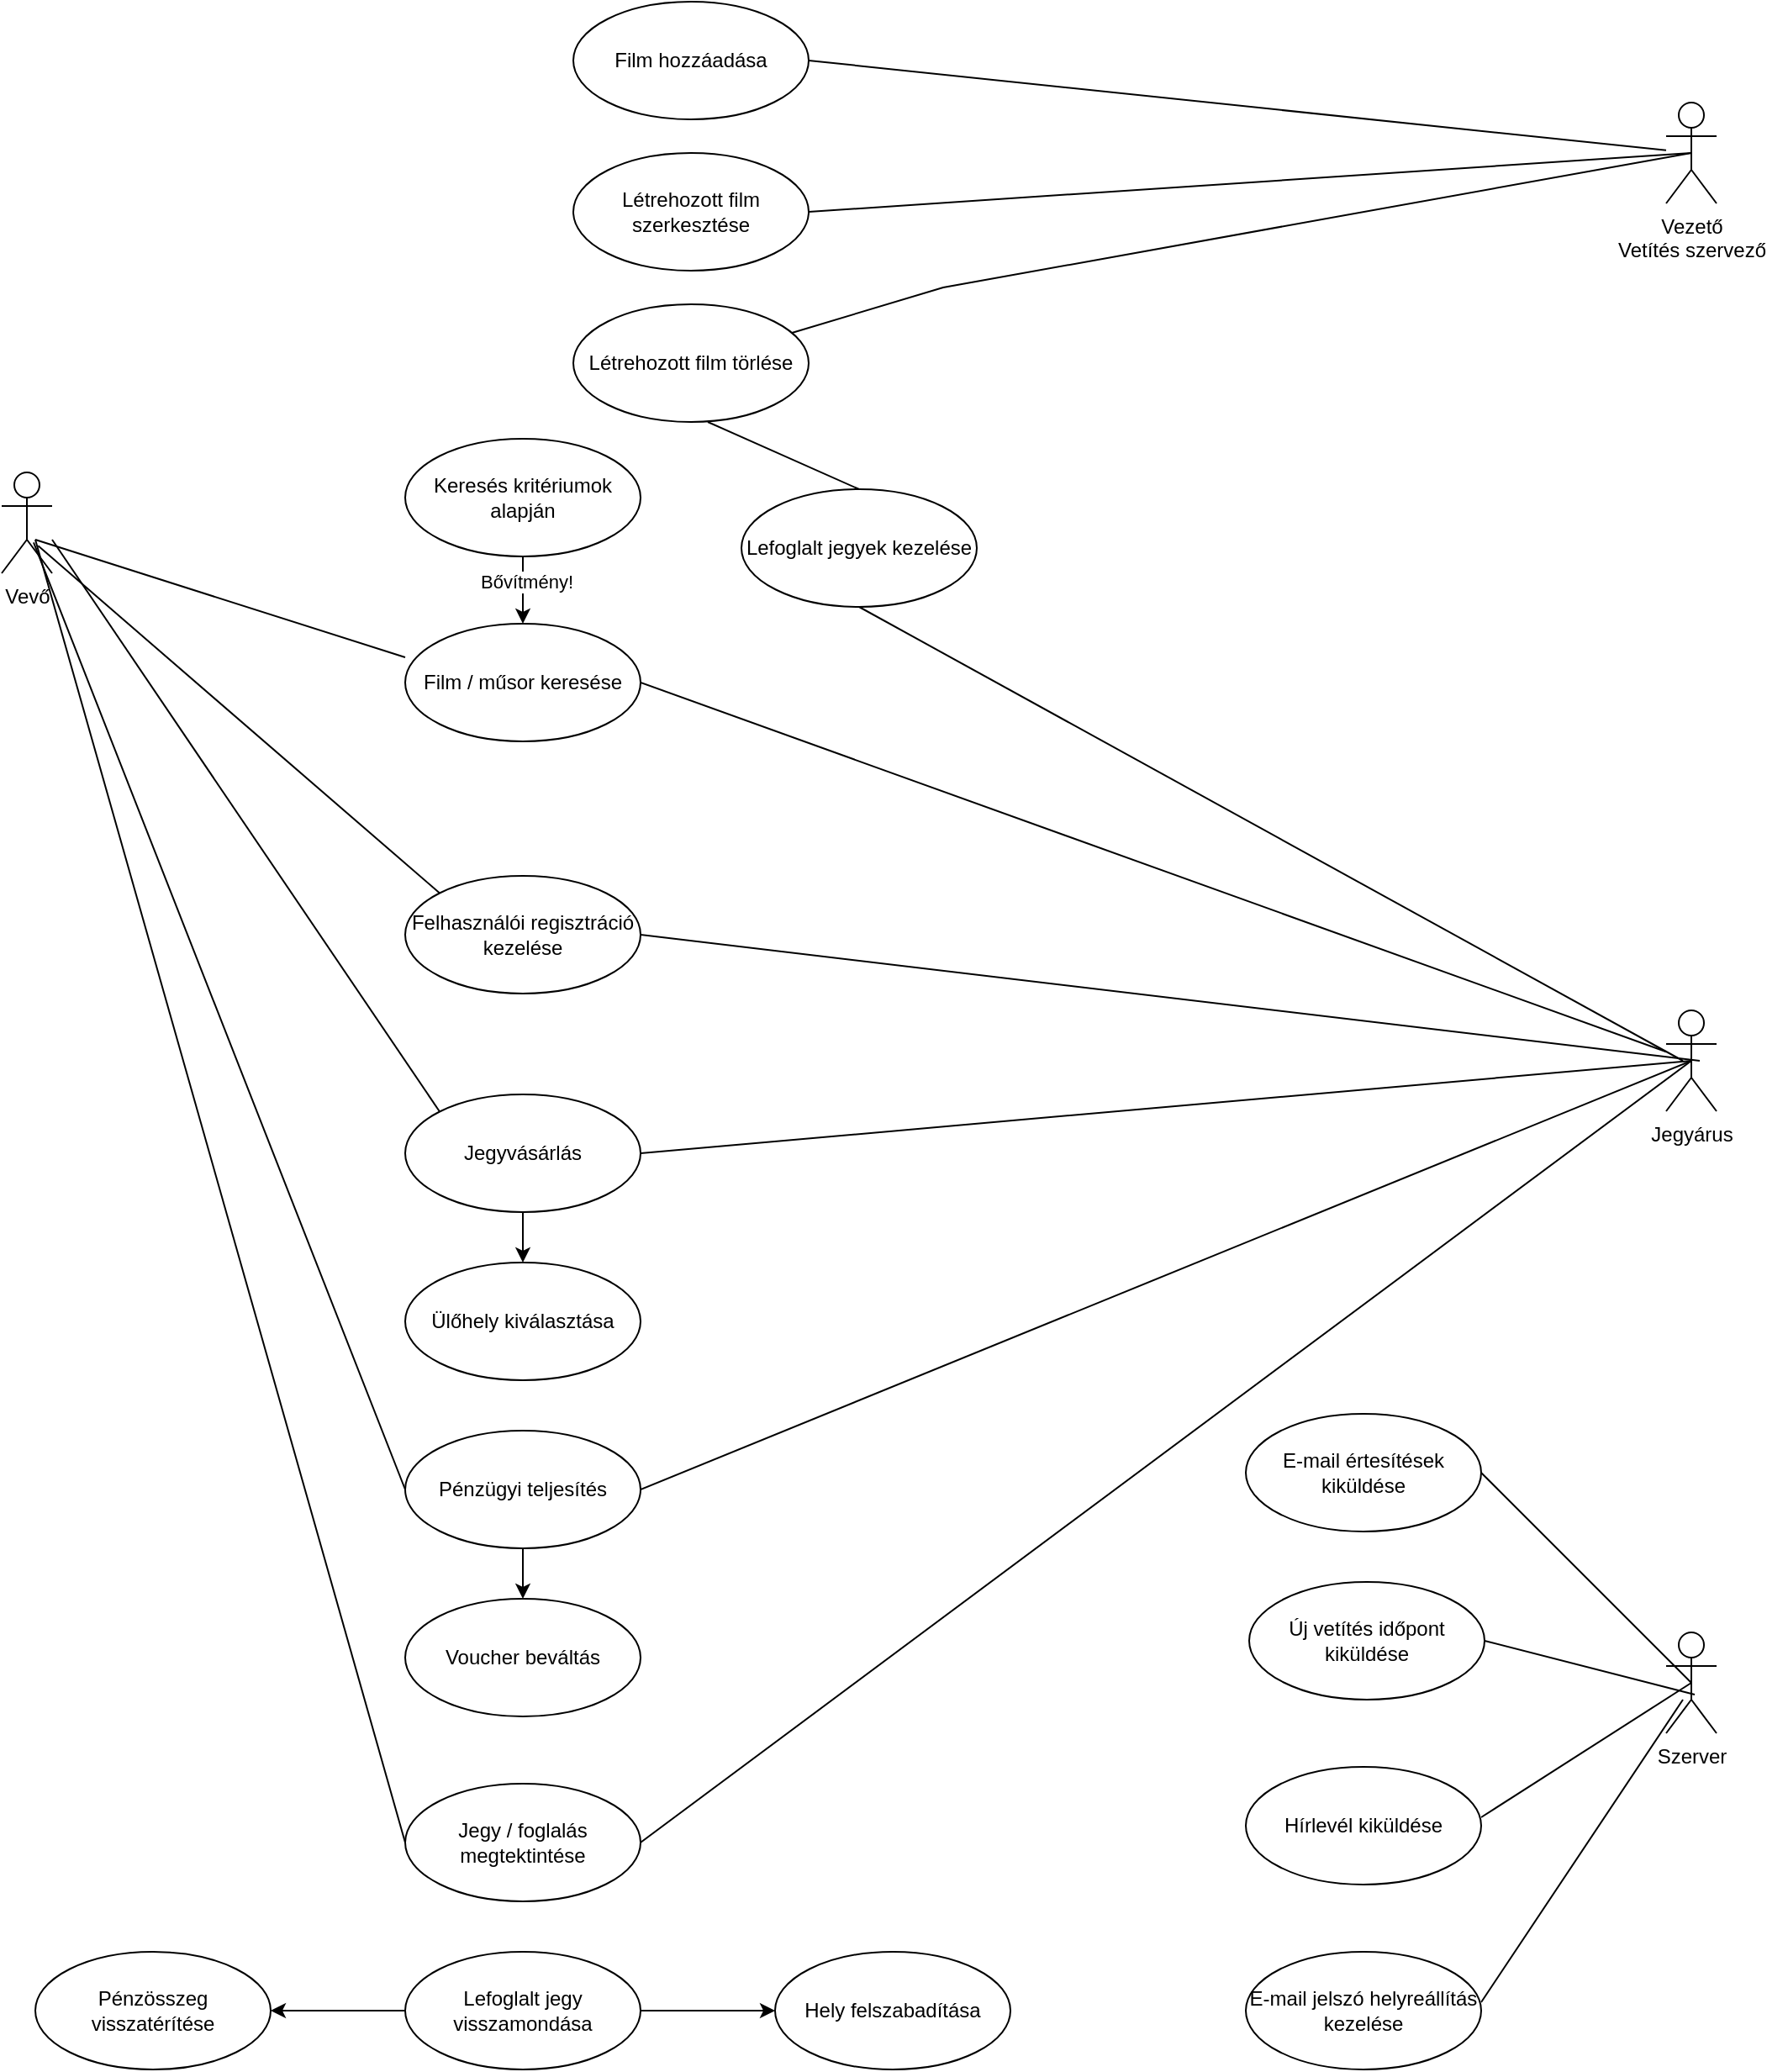 <mxfile version="24.8.1">
  <diagram name="1 oldal" id="G7YAGb-GRTgM3RclF5sT">
    <mxGraphModel dx="1213" dy="734" grid="1" gridSize="10" guides="1" tooltips="1" connect="1" arrows="1" fold="1" page="1" pageScale="1" pageWidth="827" pageHeight="1169" math="0" shadow="0">
      <root>
        <mxCell id="0" />
        <mxCell id="1" parent="0" />
        <mxCell id="06Rd3anvQY1BkfwB5fm3-1" value="Vevő" style="shape=umlActor;verticalLabelPosition=bottom;verticalAlign=top;html=1;" vertex="1" parent="1">
          <mxGeometry x="80" y="300" width="30" height="60" as="geometry" />
        </mxCell>
        <mxCell id="06Rd3anvQY1BkfwB5fm3-2" value="Vezető&lt;br&gt;Vetítés szervező" style="shape=umlActor;verticalLabelPosition=bottom;verticalAlign=top;html=1;" vertex="1" parent="1">
          <mxGeometry x="1070" y="80" width="30" height="60" as="geometry" />
        </mxCell>
        <mxCell id="06Rd3anvQY1BkfwB5fm3-3" value="Film hozzáadása" style="ellipse;whiteSpace=wrap;html=1;" vertex="1" parent="1">
          <mxGeometry x="420" y="20" width="140" height="70" as="geometry" />
        </mxCell>
        <mxCell id="06Rd3anvQY1BkfwB5fm3-4" value="Létrehozott film szerkesztése" style="ellipse;whiteSpace=wrap;html=1;" vertex="1" parent="1">
          <mxGeometry x="420" y="110" width="140" height="70" as="geometry" />
        </mxCell>
        <mxCell id="06Rd3anvQY1BkfwB5fm3-5" value="Létrehozott film törlése" style="ellipse;whiteSpace=wrap;html=1;" vertex="1" parent="1">
          <mxGeometry x="420" y="200" width="140" height="70" as="geometry" />
        </mxCell>
        <mxCell id="06Rd3anvQY1BkfwB5fm3-7" value="" style="endArrow=none;html=1;rounded=0;exitX=1;exitY=0.5;exitDx=0;exitDy=0;" edge="1" parent="1" source="06Rd3anvQY1BkfwB5fm3-3" target="06Rd3anvQY1BkfwB5fm3-2">
          <mxGeometry width="50" height="50" relative="1" as="geometry">
            <mxPoint x="390" y="400" as="sourcePoint" />
            <mxPoint x="440" y="350" as="targetPoint" />
          </mxGeometry>
        </mxCell>
        <mxCell id="06Rd3anvQY1BkfwB5fm3-8" value="" style="endArrow=none;html=1;rounded=0;exitX=1;exitY=0.5;exitDx=0;exitDy=0;entryX=0.5;entryY=0.5;entryDx=0;entryDy=0;entryPerimeter=0;" edge="1" parent="1" source="06Rd3anvQY1BkfwB5fm3-4" target="06Rd3anvQY1BkfwB5fm3-2">
          <mxGeometry width="50" height="50" relative="1" as="geometry">
            <mxPoint x="570" y="60" as="sourcePoint" />
            <mxPoint x="680" y="91" as="targetPoint" />
          </mxGeometry>
        </mxCell>
        <mxCell id="06Rd3anvQY1BkfwB5fm3-9" value="" style="endArrow=none;html=1;rounded=0;entryX=0.5;entryY=0.5;entryDx=0;entryDy=0;entryPerimeter=0;" edge="1" parent="1" source="06Rd3anvQY1BkfwB5fm3-5" target="06Rd3anvQY1BkfwB5fm3-2">
          <mxGeometry width="50" height="50" relative="1" as="geometry">
            <mxPoint x="580" y="75" as="sourcePoint" />
            <mxPoint x="690" y="106" as="targetPoint" />
            <Array as="points">
              <mxPoint x="640" y="190" />
            </Array>
          </mxGeometry>
        </mxCell>
        <mxCell id="06Rd3anvQY1BkfwB5fm3-10" value="Film / műsor keresése" style="ellipse;whiteSpace=wrap;html=1;" vertex="1" parent="1">
          <mxGeometry x="320" y="390" width="140" height="70" as="geometry" />
        </mxCell>
        <mxCell id="06Rd3anvQY1BkfwB5fm3-12" value="" style="endArrow=none;html=1;rounded=0;" edge="1" parent="1">
          <mxGeometry width="50" height="50" relative="1" as="geometry">
            <mxPoint x="320" y="410" as="sourcePoint" />
            <mxPoint x="320" y="410" as="targetPoint" />
            <Array as="points">
              <mxPoint x="100" y="340" />
            </Array>
          </mxGeometry>
        </mxCell>
        <mxCell id="06Rd3anvQY1BkfwB5fm3-13" value="Jegyárus" style="shape=umlActor;verticalLabelPosition=bottom;verticalAlign=top;html=1;outlineConnect=0;" vertex="1" parent="1">
          <mxGeometry x="1070" y="620" width="30" height="60" as="geometry" />
        </mxCell>
        <mxCell id="06Rd3anvQY1BkfwB5fm3-14" value="" style="endArrow=none;html=1;rounded=0;exitX=1;exitY=0.5;exitDx=0;exitDy=0;" edge="1" parent="1" source="06Rd3anvQY1BkfwB5fm3-10" target="06Rd3anvQY1BkfwB5fm3-13">
          <mxGeometry width="50" height="50" relative="1" as="geometry">
            <mxPoint x="470" y="440" as="sourcePoint" />
            <mxPoint x="440" y="550" as="targetPoint" />
          </mxGeometry>
        </mxCell>
        <mxCell id="06Rd3anvQY1BkfwB5fm3-15" value="Lefoglalt jegyek kezelése" style="ellipse;whiteSpace=wrap;html=1;" vertex="1" parent="1">
          <mxGeometry x="520" y="310" width="140" height="70" as="geometry" />
        </mxCell>
        <mxCell id="06Rd3anvQY1BkfwB5fm3-16" value="" style="endArrow=none;html=1;rounded=0;exitX=0.5;exitY=0;exitDx=0;exitDy=0;" edge="1" parent="1" source="06Rd3anvQY1BkfwB5fm3-15">
          <mxGeometry width="50" height="50" relative="1" as="geometry">
            <mxPoint x="450" y="320" as="sourcePoint" />
            <mxPoint x="500" y="270" as="targetPoint" />
          </mxGeometry>
        </mxCell>
        <mxCell id="06Rd3anvQY1BkfwB5fm3-17" value="" style="endArrow=none;html=1;rounded=0;entryX=0.5;entryY=1;entryDx=0;entryDy=0;" edge="1" parent="1" target="06Rd3anvQY1BkfwB5fm3-15">
          <mxGeometry width="50" height="50" relative="1" as="geometry">
            <mxPoint x="1080" y="650" as="sourcePoint" />
            <mxPoint x="660" y="390" as="targetPoint" />
          </mxGeometry>
        </mxCell>
        <mxCell id="06Rd3anvQY1BkfwB5fm3-18" value="Felhasználói regisztráció kezelése" style="ellipse;whiteSpace=wrap;html=1;" vertex="1" parent="1">
          <mxGeometry x="320" y="540" width="140" height="70" as="geometry" />
        </mxCell>
        <mxCell id="06Rd3anvQY1BkfwB5fm3-19" value="" style="endArrow=none;html=1;rounded=0;entryX=0.722;entryY=0.728;entryDx=0;entryDy=0;entryPerimeter=0;exitX=0;exitY=0;exitDx=0;exitDy=0;" edge="1" parent="1" source="06Rd3anvQY1BkfwB5fm3-18" target="06Rd3anvQY1BkfwB5fm3-1">
          <mxGeometry width="50" height="50" relative="1" as="geometry">
            <mxPoint x="90" y="470" as="sourcePoint" />
            <mxPoint x="140" y="420" as="targetPoint" />
          </mxGeometry>
        </mxCell>
        <mxCell id="06Rd3anvQY1BkfwB5fm3-20" value="" style="endArrow=none;html=1;rounded=0;entryX=1;entryY=0.5;entryDx=0;entryDy=0;" edge="1" parent="1" target="06Rd3anvQY1BkfwB5fm3-18">
          <mxGeometry width="50" height="50" relative="1" as="geometry">
            <mxPoint x="1090" y="650" as="sourcePoint" />
            <mxPoint x="480" y="650" as="targetPoint" />
          </mxGeometry>
        </mxCell>
        <mxCell id="06Rd3anvQY1BkfwB5fm3-25" value="" style="edgeStyle=orthogonalEdgeStyle;rounded=0;orthogonalLoop=1;jettySize=auto;html=1;" edge="1" parent="1" source="06Rd3anvQY1BkfwB5fm3-21" target="06Rd3anvQY1BkfwB5fm3-24">
          <mxGeometry relative="1" as="geometry" />
        </mxCell>
        <mxCell id="06Rd3anvQY1BkfwB5fm3-21" value="Jegyvásárlás" style="ellipse;whiteSpace=wrap;html=1;" vertex="1" parent="1">
          <mxGeometry x="320" y="670" width="140" height="70" as="geometry" />
        </mxCell>
        <mxCell id="06Rd3anvQY1BkfwB5fm3-22" value="" style="endArrow=none;html=1;rounded=0;exitX=0;exitY=0;exitDx=0;exitDy=0;" edge="1" parent="1" source="06Rd3anvQY1BkfwB5fm3-21">
          <mxGeometry width="50" height="50" relative="1" as="geometry">
            <mxPoint x="60" y="390" as="sourcePoint" />
            <mxPoint x="110" y="340" as="targetPoint" />
          </mxGeometry>
        </mxCell>
        <mxCell id="06Rd3anvQY1BkfwB5fm3-23" value="" style="endArrow=none;html=1;rounded=0;exitX=1;exitY=0.5;exitDx=0;exitDy=0;entryX=0.5;entryY=0.5;entryDx=0;entryDy=0;entryPerimeter=0;" edge="1" parent="1" source="06Rd3anvQY1BkfwB5fm3-21" target="06Rd3anvQY1BkfwB5fm3-13">
          <mxGeometry width="50" height="50" relative="1" as="geometry">
            <mxPoint x="530" y="760" as="sourcePoint" />
            <mxPoint x="740" y="660" as="targetPoint" />
          </mxGeometry>
        </mxCell>
        <mxCell id="06Rd3anvQY1BkfwB5fm3-24" value="Ülőhely kiválasztása" style="ellipse;whiteSpace=wrap;html=1;" vertex="1" parent="1">
          <mxGeometry x="320" y="770" width="140" height="70" as="geometry" />
        </mxCell>
        <mxCell id="06Rd3anvQY1BkfwB5fm3-30" value="" style="edgeStyle=orthogonalEdgeStyle;rounded=0;orthogonalLoop=1;jettySize=auto;html=1;" edge="1" parent="1" source="06Rd3anvQY1BkfwB5fm3-26" target="06Rd3anvQY1BkfwB5fm3-29">
          <mxGeometry relative="1" as="geometry" />
        </mxCell>
        <mxCell id="06Rd3anvQY1BkfwB5fm3-26" value="Pénzügyi teljesítés" style="ellipse;whiteSpace=wrap;html=1;" vertex="1" parent="1">
          <mxGeometry x="320" y="870" width="140" height="70" as="geometry" />
        </mxCell>
        <mxCell id="06Rd3anvQY1BkfwB5fm3-27" value="" style="endArrow=none;html=1;rounded=0;entryX=0.633;entryY=0.694;entryDx=0;entryDy=0;entryPerimeter=0;exitX=0;exitY=0.5;exitDx=0;exitDy=0;" edge="1" parent="1" source="06Rd3anvQY1BkfwB5fm3-26" target="06Rd3anvQY1BkfwB5fm3-1">
          <mxGeometry width="50" height="50" relative="1" as="geometry">
            <mxPoint x="80" y="440" as="sourcePoint" />
            <mxPoint x="130" y="390" as="targetPoint" />
          </mxGeometry>
        </mxCell>
        <mxCell id="06Rd3anvQY1BkfwB5fm3-28" value="" style="endArrow=none;html=1;rounded=0;exitX=1;exitY=0.5;exitDx=0;exitDy=0;entryX=0.5;entryY=0.5;entryDx=0;entryDy=0;entryPerimeter=0;" edge="1" parent="1" source="06Rd3anvQY1BkfwB5fm3-26" target="06Rd3anvQY1BkfwB5fm3-13">
          <mxGeometry width="50" height="50" relative="1" as="geometry">
            <mxPoint x="580" y="870" as="sourcePoint" />
            <mxPoint x="740" y="660" as="targetPoint" />
          </mxGeometry>
        </mxCell>
        <mxCell id="06Rd3anvQY1BkfwB5fm3-29" value="Voucher beváltás" style="ellipse;whiteSpace=wrap;html=1;" vertex="1" parent="1">
          <mxGeometry x="320" y="970" width="140" height="70" as="geometry" />
        </mxCell>
        <mxCell id="06Rd3anvQY1BkfwB5fm3-31" value="Jegy / foglalás megtektintése" style="ellipse;whiteSpace=wrap;html=1;" vertex="1" parent="1">
          <mxGeometry x="320" y="1080" width="140" height="70" as="geometry" />
        </mxCell>
        <mxCell id="06Rd3anvQY1BkfwB5fm3-32" value="" style="endArrow=none;html=1;rounded=0;exitX=0;exitY=0.5;exitDx=0;exitDy=0;" edge="1" parent="1" source="06Rd3anvQY1BkfwB5fm3-31">
          <mxGeometry width="50" height="50" relative="1" as="geometry">
            <mxPoint x="70" y="480" as="sourcePoint" />
            <mxPoint x="100" y="340" as="targetPoint" />
          </mxGeometry>
        </mxCell>
        <mxCell id="06Rd3anvQY1BkfwB5fm3-33" value="" style="endArrow=none;html=1;rounded=0;exitX=1;exitY=0.5;exitDx=0;exitDy=0;entryX=0.5;entryY=0.5;entryDx=0;entryDy=0;entryPerimeter=0;" edge="1" parent="1" source="06Rd3anvQY1BkfwB5fm3-31" target="06Rd3anvQY1BkfwB5fm3-13">
          <mxGeometry width="50" height="50" relative="1" as="geometry">
            <mxPoint x="620" y="870" as="sourcePoint" />
            <mxPoint x="740" y="660" as="targetPoint" />
          </mxGeometry>
        </mxCell>
        <mxCell id="06Rd3anvQY1BkfwB5fm3-36" value="" style="edgeStyle=orthogonalEdgeStyle;rounded=0;orthogonalLoop=1;jettySize=auto;html=1;" edge="1" parent="1" source="06Rd3anvQY1BkfwB5fm3-34" target="06Rd3anvQY1BkfwB5fm3-35">
          <mxGeometry relative="1" as="geometry" />
        </mxCell>
        <mxCell id="06Rd3anvQY1BkfwB5fm3-38" value="" style="edgeStyle=orthogonalEdgeStyle;rounded=0;orthogonalLoop=1;jettySize=auto;html=1;" edge="1" parent="1" source="06Rd3anvQY1BkfwB5fm3-34" target="06Rd3anvQY1BkfwB5fm3-37">
          <mxGeometry relative="1" as="geometry" />
        </mxCell>
        <mxCell id="06Rd3anvQY1BkfwB5fm3-34" value="Lefoglalt jegy visszamondása" style="ellipse;whiteSpace=wrap;html=1;" vertex="1" parent="1">
          <mxGeometry x="320" y="1180" width="140" height="70" as="geometry" />
        </mxCell>
        <mxCell id="06Rd3anvQY1BkfwB5fm3-35" value="Pénzösszeg visszatérítése" style="ellipse;whiteSpace=wrap;html=1;" vertex="1" parent="1">
          <mxGeometry x="100" y="1180" width="140" height="70" as="geometry" />
        </mxCell>
        <mxCell id="06Rd3anvQY1BkfwB5fm3-37" value="Hely felszabadítása" style="ellipse;whiteSpace=wrap;html=1;" vertex="1" parent="1">
          <mxGeometry x="540" y="1180" width="140" height="70" as="geometry" />
        </mxCell>
        <mxCell id="06Rd3anvQY1BkfwB5fm3-39" value="Szerver" style="shape=umlActor;verticalLabelPosition=bottom;verticalAlign=top;html=1;" vertex="1" parent="1">
          <mxGeometry x="1070" y="990" width="30" height="60" as="geometry" />
        </mxCell>
        <mxCell id="06Rd3anvQY1BkfwB5fm3-43" value="E-mail értesítések kiküldése" style="ellipse;whiteSpace=wrap;html=1;" vertex="1" parent="1">
          <mxGeometry x="820" y="860" width="140" height="70" as="geometry" />
        </mxCell>
        <mxCell id="06Rd3anvQY1BkfwB5fm3-44" value="Új vetítés időpont kiküldése" style="ellipse;whiteSpace=wrap;html=1;" vertex="1" parent="1">
          <mxGeometry x="822" y="960" width="140" height="70" as="geometry" />
        </mxCell>
        <mxCell id="06Rd3anvQY1BkfwB5fm3-45" value="Hírlevél kiküldése" style="ellipse;whiteSpace=wrap;html=1;" vertex="1" parent="1">
          <mxGeometry x="820" y="1070" width="140" height="70" as="geometry" />
        </mxCell>
        <mxCell id="06Rd3anvQY1BkfwB5fm3-46" value="E-mail jelszó helyreállítás kezelése" style="ellipse;whiteSpace=wrap;html=1;" vertex="1" parent="1">
          <mxGeometry x="820" y="1180" width="140" height="70" as="geometry" />
        </mxCell>
        <mxCell id="06Rd3anvQY1BkfwB5fm3-51" value="" style="endArrow=none;html=1;rounded=0;exitX=1;exitY=0.5;exitDx=0;exitDy=0;entryX=0.5;entryY=0.5;entryDx=0;entryDy=0;entryPerimeter=0;" edge="1" parent="1" source="06Rd3anvQY1BkfwB5fm3-43" target="06Rd3anvQY1BkfwB5fm3-39">
          <mxGeometry width="50" height="50" relative="1" as="geometry">
            <mxPoint x="1040" y="1070" as="sourcePoint" />
            <mxPoint x="1090" y="1020" as="targetPoint" />
          </mxGeometry>
        </mxCell>
        <mxCell id="06Rd3anvQY1BkfwB5fm3-52" value="" style="endArrow=none;html=1;rounded=0;entryX=0.5;entryY=0.5;entryDx=0;entryDy=0;entryPerimeter=0;" edge="1" parent="1" target="06Rd3anvQY1BkfwB5fm3-39">
          <mxGeometry width="50" height="50" relative="1" as="geometry">
            <mxPoint x="960" y="1100" as="sourcePoint" />
            <mxPoint x="1010" y="1050" as="targetPoint" />
          </mxGeometry>
        </mxCell>
        <mxCell id="06Rd3anvQY1BkfwB5fm3-53" value="" style="endArrow=none;html=1;rounded=0;entryX=0.567;entryY=0.617;entryDx=0;entryDy=0;entryPerimeter=0;exitX=1;exitY=0.5;exitDx=0;exitDy=0;" edge="1" parent="1" source="06Rd3anvQY1BkfwB5fm3-44" target="06Rd3anvQY1BkfwB5fm3-39">
          <mxGeometry width="50" height="50" relative="1" as="geometry">
            <mxPoint x="970" y="1080" as="sourcePoint" />
            <mxPoint x="1020" y="1030" as="targetPoint" />
          </mxGeometry>
        </mxCell>
        <mxCell id="06Rd3anvQY1BkfwB5fm3-54" value="" style="endArrow=none;html=1;rounded=0;" edge="1" parent="1">
          <mxGeometry width="50" height="50" relative="1" as="geometry">
            <mxPoint x="960" y="1210" as="sourcePoint" />
            <mxPoint x="1080" y="1030" as="targetPoint" />
          </mxGeometry>
        </mxCell>
        <mxCell id="06Rd3anvQY1BkfwB5fm3-56" style="edgeStyle=orthogonalEdgeStyle;rounded=0;orthogonalLoop=1;jettySize=auto;html=1;exitX=0.5;exitY=1;exitDx=0;exitDy=0;entryX=0.5;entryY=0;entryDx=0;entryDy=0;" edge="1" parent="1" source="06Rd3anvQY1BkfwB5fm3-55" target="06Rd3anvQY1BkfwB5fm3-10">
          <mxGeometry relative="1" as="geometry" />
        </mxCell>
        <mxCell id="06Rd3anvQY1BkfwB5fm3-57" value="Bővítmény!" style="edgeLabel;html=1;align=center;verticalAlign=middle;resizable=0;points=[];" vertex="1" connectable="0" parent="06Rd3anvQY1BkfwB5fm3-56">
          <mxGeometry x="-0.267" y="2" relative="1" as="geometry">
            <mxPoint as="offset" />
          </mxGeometry>
        </mxCell>
        <mxCell id="06Rd3anvQY1BkfwB5fm3-55" value="Keresés kritériumok alapján" style="ellipse;whiteSpace=wrap;html=1;" vertex="1" parent="1">
          <mxGeometry x="320" y="280" width="140" height="70" as="geometry" />
        </mxCell>
      </root>
    </mxGraphModel>
  </diagram>
</mxfile>

